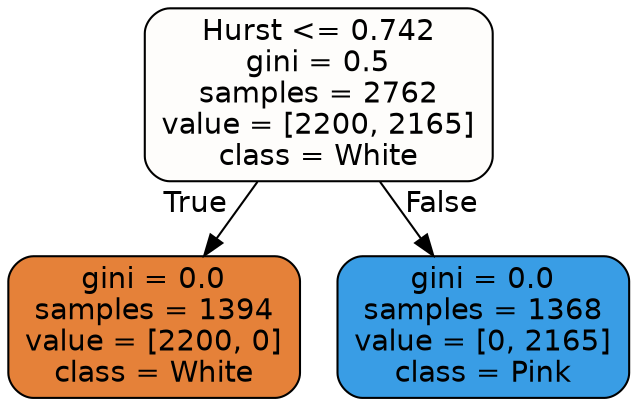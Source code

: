 digraph Tree {
node [shape=box, style="filled, rounded", color="black", fontname=helvetica] ;
edge [fontname=helvetica] ;
0 [label="Hurst <= 0.742\ngini = 0.5\nsamples = 2762\nvalue = [2200, 2165]\nclass = White", fillcolor="#e5813904"] ;
1 [label="gini = 0.0\nsamples = 1394\nvalue = [2200, 0]\nclass = White", fillcolor="#e58139ff"] ;
0 -> 1 [labeldistance=2.5, labelangle=45, headlabel="True"] ;
2 [label="gini = 0.0\nsamples = 1368\nvalue = [0, 2165]\nclass = Pink", fillcolor="#399de5ff"] ;
0 -> 2 [labeldistance=2.5, labelangle=-45, headlabel="False"] ;
}